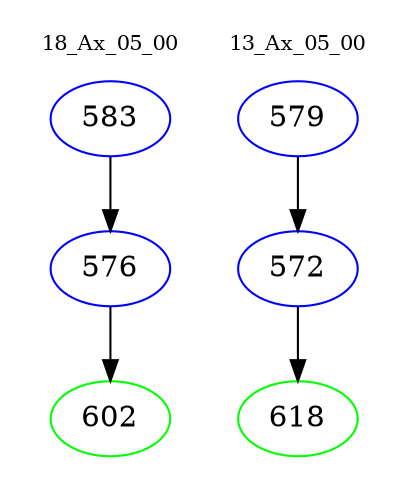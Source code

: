 digraph{
subgraph cluster_0 {
color = white
label = "18_Ax_05_00";
fontsize=10;
T0_583 [label="583", color="blue"]
T0_583 -> T0_576 [color="black"]
T0_576 [label="576", color="blue"]
T0_576 -> T0_602 [color="black"]
T0_602 [label="602", color="green"]
}
subgraph cluster_1 {
color = white
label = "13_Ax_05_00";
fontsize=10;
T1_579 [label="579", color="blue"]
T1_579 -> T1_572 [color="black"]
T1_572 [label="572", color="blue"]
T1_572 -> T1_618 [color="black"]
T1_618 [label="618", color="green"]
}
}
